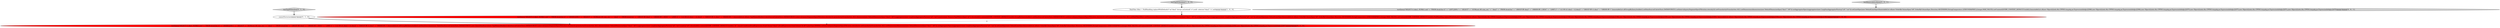 digraph {
4 [style = filled, label = "testTopNFilterJoin['0', '1', '0']", fillcolor = lightgray, shape = diamond image = "AAA0AAABBB2BBB"];
0 [style = filled, label = "DimFilter filter = NullHandling.replaceWithDefault()? in(\"dim2\",Arrays.asList(null,\"a\"),null): selector(\"dim2\",\"a\",null)@@@3@@@['1', '0', '0']", fillcolor = white, shape = ellipse image = "AAA0AAABBB1BBB"];
6 [style = filled, label = "testRemovableLeftJoin['0', '0', '1']", fillcolor = lightgray, shape = diamond image = "AAA0AAABBB3BBB"];
2 [style = filled, label = "testQuery(\"SELECT t1.dim1, SUM(t1.cnt)\" + \"FROM druid.foo t1\" + \" INNER JOIN (\" + \" SELECT\" + \" SUM(cnt) AS sum_cnt,\" + \" dim2\" + \" FROM druid.foo\" + \" GROUP BY dim2\" + \" ORDER BY 1 DESC\" + \" LIMIT 2\" + \") t2 ON (t1.dim2 = t2.dim2)\" + \"GROUP BY t1.dim1\" + \"ORDER BY 1\",ImmutableList.of(new TopNQueryBuilder().dataSource(CalciteTests.DATASOURCE1).intervals(querySegmentSpec(Filtration.eternity())).granularity(Granularities.ALL).dimension(new DefaultDimensionSpec(\"dim2\",\"d0\")).aggregators(new LongSumAggregatorFactory(\"a0\",\"cnt\")).metric(new NumericTopNMetricSpec(\"a0\")).threshold(2).context(QUERY_CONTEXT_DEFAULT).build(),GroupByQuery.builder().setDataSource(CalciteTests.DATASOURCE1).setInterval(querySegmentSpec(Filtration.eternity())).setGranularity(Granularities.ALL).setDimFilter(filter).setDimensions(dimensions(new DefaultDimensionSpec(\"dim1\",\"d0\"))).setAggregatorSpecs(aggregators(new LongSumAggregatorFactory(\"a0\",\"cnt\"))).setLimitSpec(new DefaultLimitSpec(ImmutableList.of(new OrderByColumnSpec(\"d0\",OrderByColumnSpec.Direction.ASCENDING,StringComparators.LEXICOGRAPHIC)),Integer.MAX_VALUE)).setContext(QUERY_CONTEXT_DEFAULT).build()),NullHandling.replaceWithDefault()? ImmutableList.of(new Object((((edu.fdu.CPPDG.tinypdg.pe.ExpressionInfo@a21f41,new Object((((edu.fdu.CPPDG.tinypdg.pe.ExpressionInfo@a21f46,new Object((((edu.fdu.CPPDG.tinypdg.pe.ExpressionInfo@a21f4b,new Object((((edu.fdu.CPPDG.tinypdg.pe.ExpressionInfo@a21f50,new Object((((edu.fdu.CPPDG.tinypdg.pe.ExpressionInfo@a21f55): ImmutableList.of(new Object((((edu.fdu.CPPDG.tinypdg.pe.ExpressionInfo@a21f5d,new Object((((edu.fdu.CPPDG.tinypdg.pe.ExpressionInfo@a21f62))@@@4@@@['1', '0', '0']", fillcolor = red, shape = ellipse image = "AAA1AAABBB1BBB"];
3 [style = filled, label = "testQuery(\"SELECT t1.dim1, SUM(t1.cnt)\" + \"FROM druid.foo t1\" + \" INNER JOIN (\" + \" SELECT\" + \" SUM(cnt) AS sum_cnt,\" + \" dim2\" + \" FROM druid.foo\" + \" GROUP BY dim2\" + \" ORDER BY 1 DESC\" + \" LIMIT 2\" + \") t2 ON (t1.dim2 = t2.dim2)\" + \"GROUP BY t1.dim1\" + \"ORDER BY 1\",ImmutableList.of(GroupByQuery.builder().setDataSource(join(new TableDataSource(CalciteTests.DATASOURCE1),new QueryDataSource(new TopNQueryBuilder().dataSource(CalciteTests.DATASOURCE1).intervals(querySegmentSpec(Filtration.eternity())).granularity(Granularities.ALL).dimension(new DefaultDimensionSpec(\"dim2\",\"d0\")).aggregators(new LongSumAggregatorFactory(\"a0\",\"cnt\")).metric(\"a0\").threshold(2).context(QUERY_CONTEXT_DEFAULT).build()),\"j0.\",equalsCondition(DruidExpression.fromColumn(\"dim2\"),DruidExpression.fromColumn(\"j0.d0\")),JoinType.INNER)).setInterval(querySegmentSpec(Filtration.eternity())).setGranularity(Granularities.ALL).setDimensions(dimensions(new DefaultDimensionSpec(\"dim1\",\"d0\"))).setAggregatorSpecs(aggregators(new LongSumAggregatorFactory(\"a0\",\"cnt\"))).setLimitSpec(new DefaultLimitSpec(ImmutableList.of(new OrderByColumnSpec(\"d0\",OrderByColumnSpec.Direction.ASCENDING,StringComparators.LEXICOGRAPHIC)),Integer.MAX_VALUE)).setContext(QUERY_CONTEXT_DEFAULT).build()),ImmutableList.of(new Object((((edu.fdu.CPPDG.tinypdg.pe.ExpressionInfo@a22002,new Object((((edu.fdu.CPPDG.tinypdg.pe.ExpressionInfo@a22007))@@@4@@@['0', '1', '0']", fillcolor = red, shape = ellipse image = "AAA1AAABBB2BBB"];
5 [style = filled, label = "cannotVectorize()@@@3@@@['0', '1', '0']", fillcolor = white, shape = ellipse image = "AAA0AAABBB2BBB"];
1 [style = filled, label = "testTopNFilterJoin['1', '0', '0']", fillcolor = lightgray, shape = diamond image = "AAA0AAABBB1BBB"];
7 [style = filled, label = "testQuery(\"SELECT t1.dim1, SUM(t1.cnt)\" + \"FROM druid.foo t1\" + \" LEFT JOIN (\" + \" SELECT\" + \" SUM(cnt) AS sum_cnt,\" + \" dim2\" + \" FROM druid.foo\" + \" GROUP BY dim2\" + \" ORDER BY 1 DESC\" + \" LIMIT 2\" + \") t2 ON (t1.dim2 = t2.dim2)\" + \"GROUP BY t1.dim1\" + \"ORDER BY 1\",ImmutableList.of(GroupByQuery.builder().setDataSource(CalciteTests.DATASOURCE1).setInterval(querySegmentSpec(Filtration.eternity())).setGranularity(Granularities.ALL).setDimensions(dimensions(new DefaultDimensionSpec(\"dim1\",\"d0\"))).setAggregatorSpecs(aggregators(new LongSumAggregatorFactory(\"a0\",\"cnt\"))).setLimitSpec(new DefaultLimitSpec(ImmutableList.of(new OrderByColumnSpec(\"d0\",OrderByColumnSpec.Direction.ASCENDING,StringComparators.LEXICOGRAPHIC)),Integer.MAX_VALUE)).setContext(QUERY_CONTEXT_DEFAULT).build()),ImmutableList.of(new Object((((edu.fdu.CPPDG.tinypdg.pe.ExpressionInfo@a22066,new Object((((edu.fdu.CPPDG.tinypdg.pe.ExpressionInfo@a2206b,new Object((((edu.fdu.CPPDG.tinypdg.pe.ExpressionInfo@a22070,new Object((((edu.fdu.CPPDG.tinypdg.pe.ExpressionInfo@a22075,new Object((((edu.fdu.CPPDG.tinypdg.pe.ExpressionInfo@a2207a,new Object((((edu.fdu.CPPDG.tinypdg.pe.ExpressionInfo@a2207f))@@@3@@@['0', '0', '1']", fillcolor = lightgray, shape = ellipse image = "AAA0AAABBB3BBB"];
5->3 [style = bold, label=""];
1->0 [style = bold, label=""];
6->7 [style = bold, label=""];
2->3 [style = dashed, label="0"];
4->5 [style = bold, label=""];
0->2 [style = bold, label=""];
}
